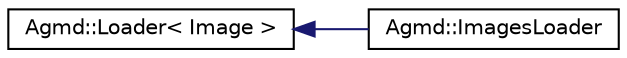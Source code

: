 digraph "Graphical Class Hierarchy"
{
  edge [fontname="Helvetica",fontsize="10",labelfontname="Helvetica",labelfontsize="10"];
  node [fontname="Helvetica",fontsize="10",shape=record];
  rankdir="LR";
  Node1 [label="Agmd::Loader\< Image \>",height=0.2,width=0.4,color="black", fillcolor="white", style="filled",URL="$class_agmd_1_1_loader.html"];
  Node1 -> Node2 [dir="back",color="midnightblue",fontsize="10",style="solid",fontname="Helvetica"];
  Node2 [label="Agmd::ImagesLoader",height=0.2,width=0.4,color="black", fillcolor="white", style="filled",URL="$class_agmd_1_1_images_loader.html"];
}
